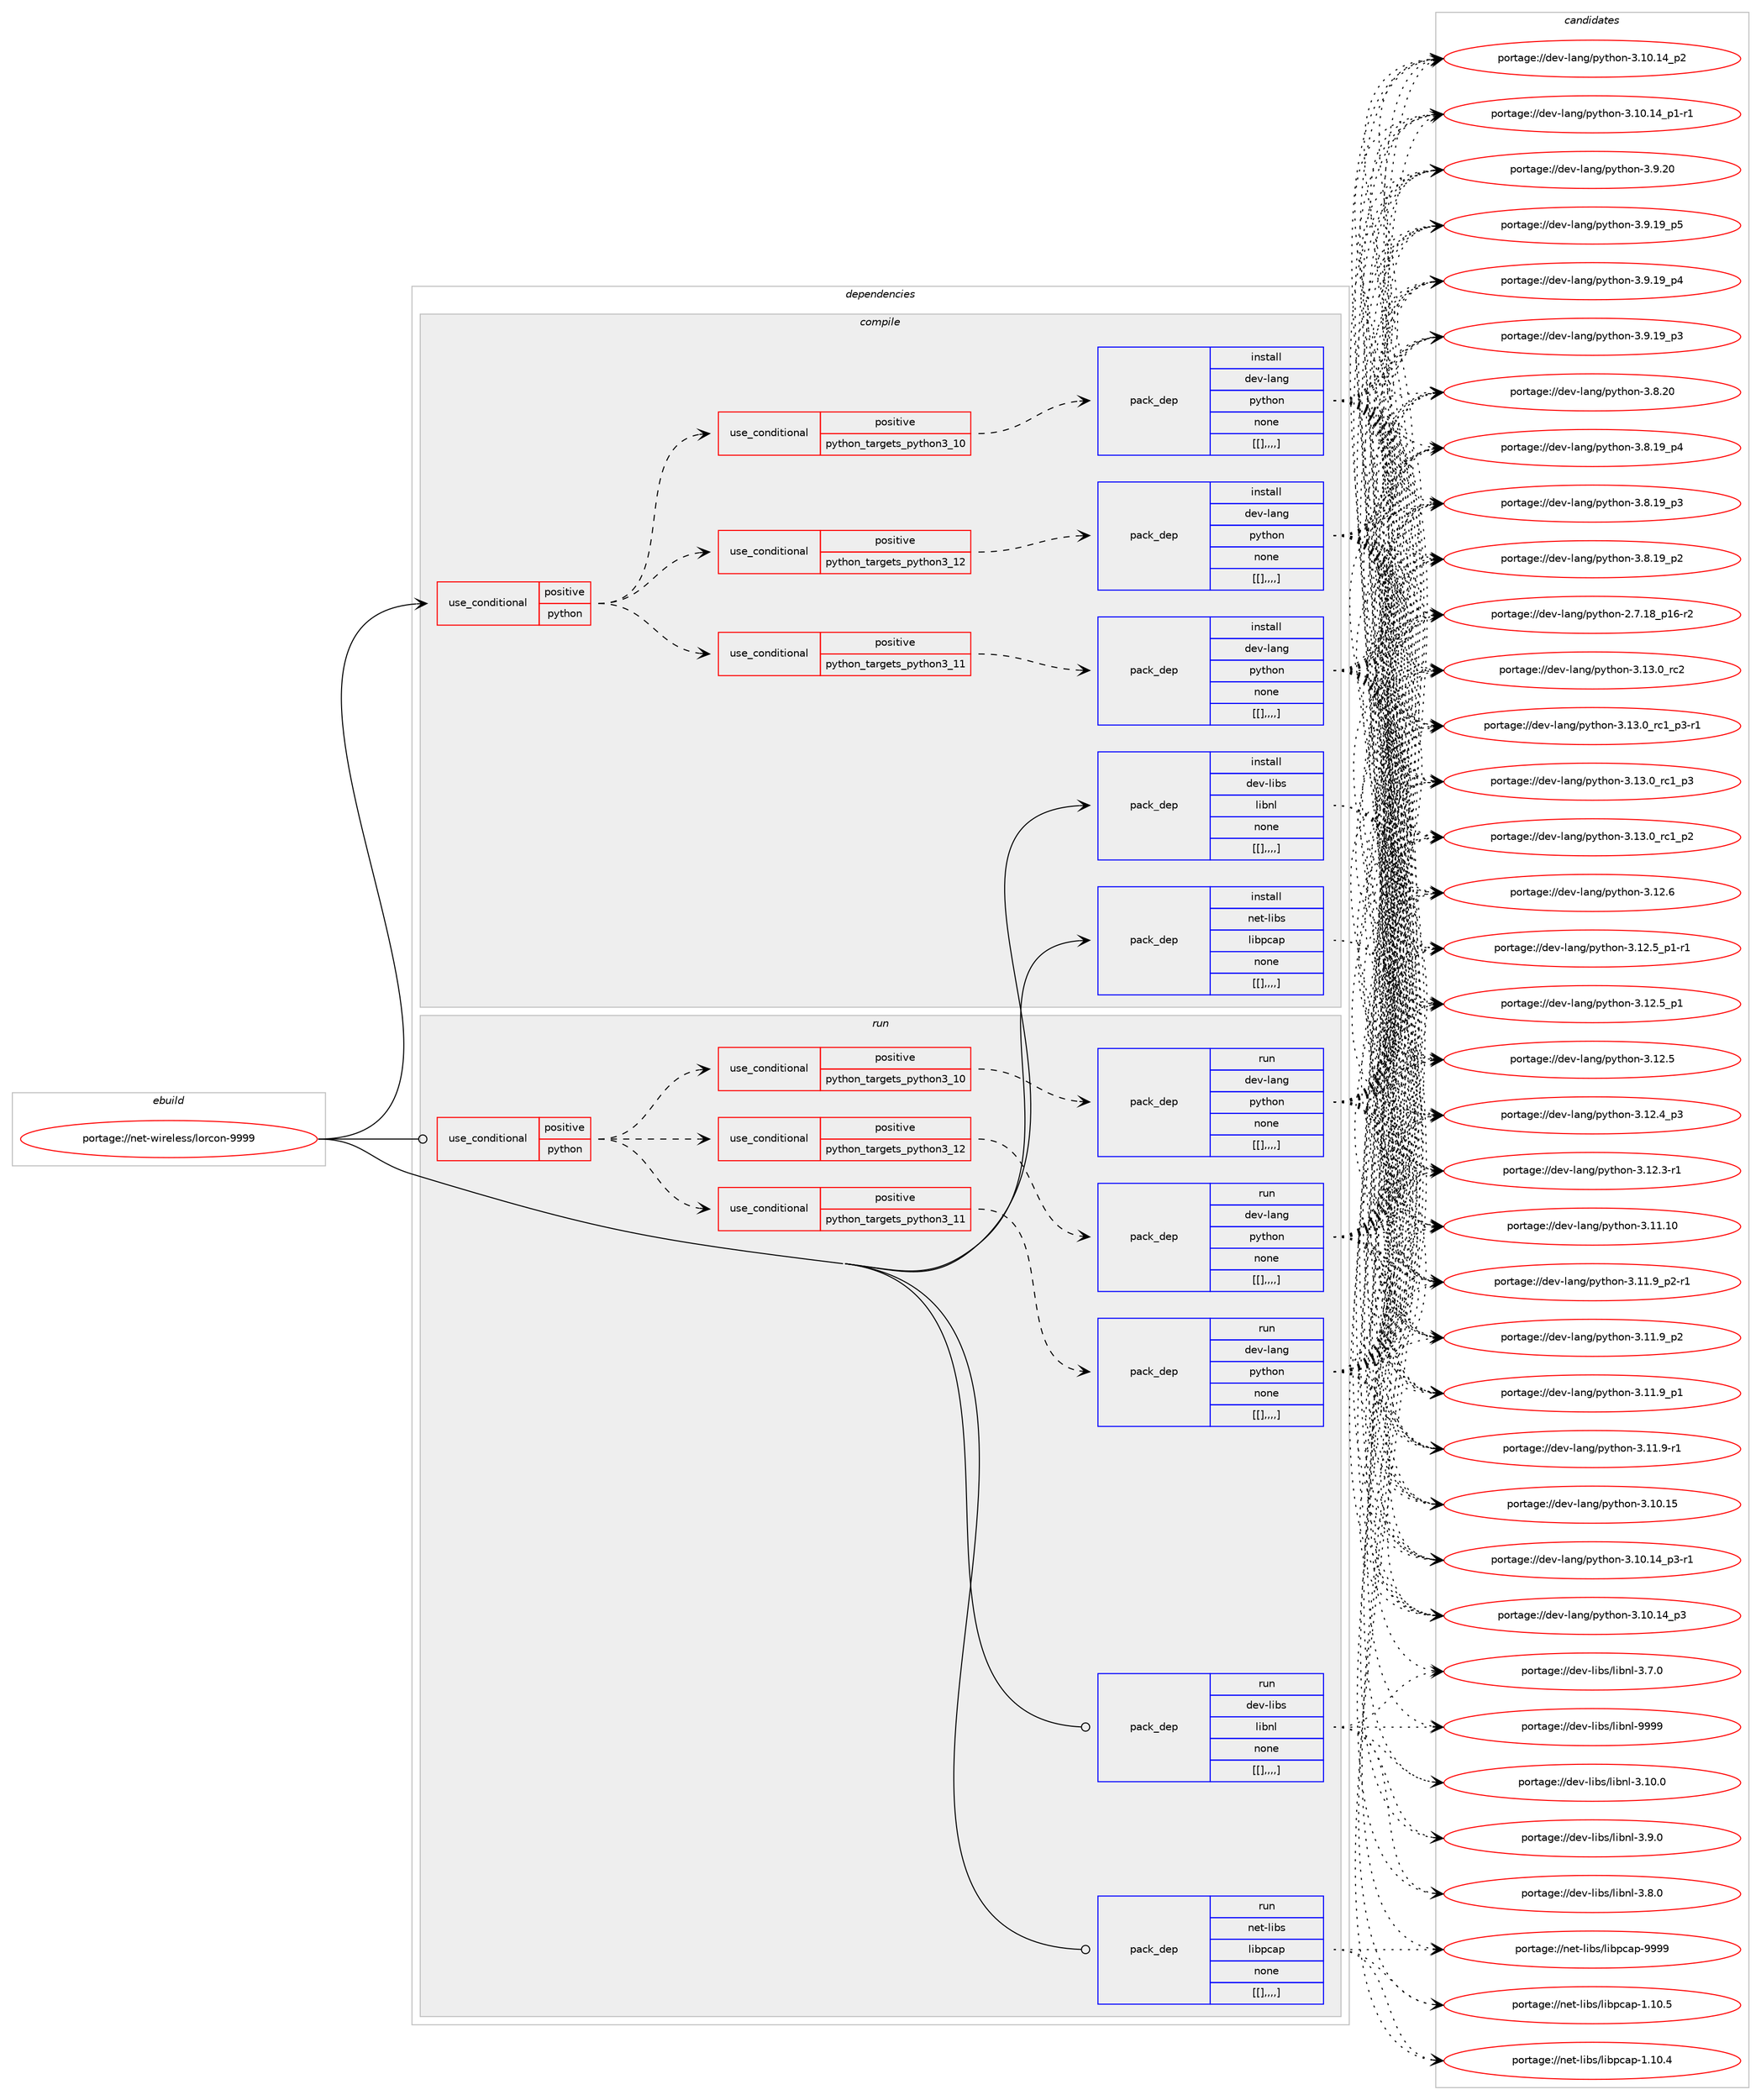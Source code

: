 digraph prolog {

# *************
# Graph options
# *************

newrank=true;
concentrate=true;
compound=true;
graph [rankdir=LR,fontname=Helvetica,fontsize=10,ranksep=1.5];#, ranksep=2.5, nodesep=0.2];
edge  [arrowhead=vee];
node  [fontname=Helvetica,fontsize=10];

# **********
# The ebuild
# **********

subgraph cluster_leftcol {
color=gray;
label=<<i>ebuild</i>>;
id [label="portage://net-wireless/lorcon-9999", color=red, width=4, href="../net-wireless/lorcon-9999.svg"];
}

# ****************
# The dependencies
# ****************

subgraph cluster_midcol {
color=gray;
label=<<i>dependencies</i>>;
subgraph cluster_compile {
fillcolor="#eeeeee";
style=filled;
label=<<i>compile</i>>;
subgraph cond107204 {
dependency406152 [label=<<TABLE BORDER="0" CELLBORDER="1" CELLSPACING="0" CELLPADDING="4"><TR><TD ROWSPAN="3" CELLPADDING="10">use_conditional</TD></TR><TR><TD>positive</TD></TR><TR><TD>python</TD></TR></TABLE>>, shape=none, color=red];
subgraph cond107205 {
dependency406153 [label=<<TABLE BORDER="0" CELLBORDER="1" CELLSPACING="0" CELLPADDING="4"><TR><TD ROWSPAN="3" CELLPADDING="10">use_conditional</TD></TR><TR><TD>positive</TD></TR><TR><TD>python_targets_python3_10</TD></TR></TABLE>>, shape=none, color=red];
subgraph pack295998 {
dependency406154 [label=<<TABLE BORDER="0" CELLBORDER="1" CELLSPACING="0" CELLPADDING="4" WIDTH="220"><TR><TD ROWSPAN="6" CELLPADDING="30">pack_dep</TD></TR><TR><TD WIDTH="110">install</TD></TR><TR><TD>dev-lang</TD></TR><TR><TD>python</TD></TR><TR><TD>none</TD></TR><TR><TD>[[],,,,]</TD></TR></TABLE>>, shape=none, color=blue];
}
dependency406153:e -> dependency406154:w [weight=20,style="dashed",arrowhead="vee"];
}
dependency406152:e -> dependency406153:w [weight=20,style="dashed",arrowhead="vee"];
subgraph cond107206 {
dependency406155 [label=<<TABLE BORDER="0" CELLBORDER="1" CELLSPACING="0" CELLPADDING="4"><TR><TD ROWSPAN="3" CELLPADDING="10">use_conditional</TD></TR><TR><TD>positive</TD></TR><TR><TD>python_targets_python3_11</TD></TR></TABLE>>, shape=none, color=red];
subgraph pack295999 {
dependency406156 [label=<<TABLE BORDER="0" CELLBORDER="1" CELLSPACING="0" CELLPADDING="4" WIDTH="220"><TR><TD ROWSPAN="6" CELLPADDING="30">pack_dep</TD></TR><TR><TD WIDTH="110">install</TD></TR><TR><TD>dev-lang</TD></TR><TR><TD>python</TD></TR><TR><TD>none</TD></TR><TR><TD>[[],,,,]</TD></TR></TABLE>>, shape=none, color=blue];
}
dependency406155:e -> dependency406156:w [weight=20,style="dashed",arrowhead="vee"];
}
dependency406152:e -> dependency406155:w [weight=20,style="dashed",arrowhead="vee"];
subgraph cond107207 {
dependency406157 [label=<<TABLE BORDER="0" CELLBORDER="1" CELLSPACING="0" CELLPADDING="4"><TR><TD ROWSPAN="3" CELLPADDING="10">use_conditional</TD></TR><TR><TD>positive</TD></TR><TR><TD>python_targets_python3_12</TD></TR></TABLE>>, shape=none, color=red];
subgraph pack296000 {
dependency406158 [label=<<TABLE BORDER="0" CELLBORDER="1" CELLSPACING="0" CELLPADDING="4" WIDTH="220"><TR><TD ROWSPAN="6" CELLPADDING="30">pack_dep</TD></TR><TR><TD WIDTH="110">install</TD></TR><TR><TD>dev-lang</TD></TR><TR><TD>python</TD></TR><TR><TD>none</TD></TR><TR><TD>[[],,,,]</TD></TR></TABLE>>, shape=none, color=blue];
}
dependency406157:e -> dependency406158:w [weight=20,style="dashed",arrowhead="vee"];
}
dependency406152:e -> dependency406157:w [weight=20,style="dashed",arrowhead="vee"];
}
id:e -> dependency406152:w [weight=20,style="solid",arrowhead="vee"];
subgraph pack296001 {
dependency406159 [label=<<TABLE BORDER="0" CELLBORDER="1" CELLSPACING="0" CELLPADDING="4" WIDTH="220"><TR><TD ROWSPAN="6" CELLPADDING="30">pack_dep</TD></TR><TR><TD WIDTH="110">install</TD></TR><TR><TD>dev-libs</TD></TR><TR><TD>libnl</TD></TR><TR><TD>none</TD></TR><TR><TD>[[],,,,]</TD></TR></TABLE>>, shape=none, color=blue];
}
id:e -> dependency406159:w [weight=20,style="solid",arrowhead="vee"];
subgraph pack296002 {
dependency406160 [label=<<TABLE BORDER="0" CELLBORDER="1" CELLSPACING="0" CELLPADDING="4" WIDTH="220"><TR><TD ROWSPAN="6" CELLPADDING="30">pack_dep</TD></TR><TR><TD WIDTH="110">install</TD></TR><TR><TD>net-libs</TD></TR><TR><TD>libpcap</TD></TR><TR><TD>none</TD></TR><TR><TD>[[],,,,]</TD></TR></TABLE>>, shape=none, color=blue];
}
id:e -> dependency406160:w [weight=20,style="solid",arrowhead="vee"];
}
subgraph cluster_compileandrun {
fillcolor="#eeeeee";
style=filled;
label=<<i>compile and run</i>>;
}
subgraph cluster_run {
fillcolor="#eeeeee";
style=filled;
label=<<i>run</i>>;
subgraph cond107208 {
dependency406161 [label=<<TABLE BORDER="0" CELLBORDER="1" CELLSPACING="0" CELLPADDING="4"><TR><TD ROWSPAN="3" CELLPADDING="10">use_conditional</TD></TR><TR><TD>positive</TD></TR><TR><TD>python</TD></TR></TABLE>>, shape=none, color=red];
subgraph cond107209 {
dependency406162 [label=<<TABLE BORDER="0" CELLBORDER="1" CELLSPACING="0" CELLPADDING="4"><TR><TD ROWSPAN="3" CELLPADDING="10">use_conditional</TD></TR><TR><TD>positive</TD></TR><TR><TD>python_targets_python3_10</TD></TR></TABLE>>, shape=none, color=red];
subgraph pack296003 {
dependency406163 [label=<<TABLE BORDER="0" CELLBORDER="1" CELLSPACING="0" CELLPADDING="4" WIDTH="220"><TR><TD ROWSPAN="6" CELLPADDING="30">pack_dep</TD></TR><TR><TD WIDTH="110">run</TD></TR><TR><TD>dev-lang</TD></TR><TR><TD>python</TD></TR><TR><TD>none</TD></TR><TR><TD>[[],,,,]</TD></TR></TABLE>>, shape=none, color=blue];
}
dependency406162:e -> dependency406163:w [weight=20,style="dashed",arrowhead="vee"];
}
dependency406161:e -> dependency406162:w [weight=20,style="dashed",arrowhead="vee"];
subgraph cond107210 {
dependency406164 [label=<<TABLE BORDER="0" CELLBORDER="1" CELLSPACING="0" CELLPADDING="4"><TR><TD ROWSPAN="3" CELLPADDING="10">use_conditional</TD></TR><TR><TD>positive</TD></TR><TR><TD>python_targets_python3_11</TD></TR></TABLE>>, shape=none, color=red];
subgraph pack296004 {
dependency406165 [label=<<TABLE BORDER="0" CELLBORDER="1" CELLSPACING="0" CELLPADDING="4" WIDTH="220"><TR><TD ROWSPAN="6" CELLPADDING="30">pack_dep</TD></TR><TR><TD WIDTH="110">run</TD></TR><TR><TD>dev-lang</TD></TR><TR><TD>python</TD></TR><TR><TD>none</TD></TR><TR><TD>[[],,,,]</TD></TR></TABLE>>, shape=none, color=blue];
}
dependency406164:e -> dependency406165:w [weight=20,style="dashed",arrowhead="vee"];
}
dependency406161:e -> dependency406164:w [weight=20,style="dashed",arrowhead="vee"];
subgraph cond107211 {
dependency406166 [label=<<TABLE BORDER="0" CELLBORDER="1" CELLSPACING="0" CELLPADDING="4"><TR><TD ROWSPAN="3" CELLPADDING="10">use_conditional</TD></TR><TR><TD>positive</TD></TR><TR><TD>python_targets_python3_12</TD></TR></TABLE>>, shape=none, color=red];
subgraph pack296005 {
dependency406167 [label=<<TABLE BORDER="0" CELLBORDER="1" CELLSPACING="0" CELLPADDING="4" WIDTH="220"><TR><TD ROWSPAN="6" CELLPADDING="30">pack_dep</TD></TR><TR><TD WIDTH="110">run</TD></TR><TR><TD>dev-lang</TD></TR><TR><TD>python</TD></TR><TR><TD>none</TD></TR><TR><TD>[[],,,,]</TD></TR></TABLE>>, shape=none, color=blue];
}
dependency406166:e -> dependency406167:w [weight=20,style="dashed",arrowhead="vee"];
}
dependency406161:e -> dependency406166:w [weight=20,style="dashed",arrowhead="vee"];
}
id:e -> dependency406161:w [weight=20,style="solid",arrowhead="odot"];
subgraph pack296006 {
dependency406168 [label=<<TABLE BORDER="0" CELLBORDER="1" CELLSPACING="0" CELLPADDING="4" WIDTH="220"><TR><TD ROWSPAN="6" CELLPADDING="30">pack_dep</TD></TR><TR><TD WIDTH="110">run</TD></TR><TR><TD>dev-libs</TD></TR><TR><TD>libnl</TD></TR><TR><TD>none</TD></TR><TR><TD>[[],,,,]</TD></TR></TABLE>>, shape=none, color=blue];
}
id:e -> dependency406168:w [weight=20,style="solid",arrowhead="odot"];
subgraph pack296007 {
dependency406169 [label=<<TABLE BORDER="0" CELLBORDER="1" CELLSPACING="0" CELLPADDING="4" WIDTH="220"><TR><TD ROWSPAN="6" CELLPADDING="30">pack_dep</TD></TR><TR><TD WIDTH="110">run</TD></TR><TR><TD>net-libs</TD></TR><TR><TD>libpcap</TD></TR><TR><TD>none</TD></TR><TR><TD>[[],,,,]</TD></TR></TABLE>>, shape=none, color=blue];
}
id:e -> dependency406169:w [weight=20,style="solid",arrowhead="odot"];
}
}

# **************
# The candidates
# **************

subgraph cluster_choices {
rank=same;
color=gray;
label=<<i>candidates</i>>;

subgraph choice295998 {
color=black;
nodesep=1;
choice10010111845108971101034711212111610411111045514649514648951149950 [label="portage://dev-lang/python-3.13.0_rc2", color=red, width=4,href="../dev-lang/python-3.13.0_rc2.svg"];
choice1001011184510897110103471121211161041111104551464951464895114994995112514511449 [label="portage://dev-lang/python-3.13.0_rc1_p3-r1", color=red, width=4,href="../dev-lang/python-3.13.0_rc1_p3-r1.svg"];
choice100101118451089711010347112121116104111110455146495146489511499499511251 [label="portage://dev-lang/python-3.13.0_rc1_p3", color=red, width=4,href="../dev-lang/python-3.13.0_rc1_p3.svg"];
choice100101118451089711010347112121116104111110455146495146489511499499511250 [label="portage://dev-lang/python-3.13.0_rc1_p2", color=red, width=4,href="../dev-lang/python-3.13.0_rc1_p2.svg"];
choice10010111845108971101034711212111610411111045514649504654 [label="portage://dev-lang/python-3.12.6", color=red, width=4,href="../dev-lang/python-3.12.6.svg"];
choice1001011184510897110103471121211161041111104551464950465395112494511449 [label="portage://dev-lang/python-3.12.5_p1-r1", color=red, width=4,href="../dev-lang/python-3.12.5_p1-r1.svg"];
choice100101118451089711010347112121116104111110455146495046539511249 [label="portage://dev-lang/python-3.12.5_p1", color=red, width=4,href="../dev-lang/python-3.12.5_p1.svg"];
choice10010111845108971101034711212111610411111045514649504653 [label="portage://dev-lang/python-3.12.5", color=red, width=4,href="../dev-lang/python-3.12.5.svg"];
choice100101118451089711010347112121116104111110455146495046529511251 [label="portage://dev-lang/python-3.12.4_p3", color=red, width=4,href="../dev-lang/python-3.12.4_p3.svg"];
choice100101118451089711010347112121116104111110455146495046514511449 [label="portage://dev-lang/python-3.12.3-r1", color=red, width=4,href="../dev-lang/python-3.12.3-r1.svg"];
choice1001011184510897110103471121211161041111104551464949464948 [label="portage://dev-lang/python-3.11.10", color=red, width=4,href="../dev-lang/python-3.11.10.svg"];
choice1001011184510897110103471121211161041111104551464949465795112504511449 [label="portage://dev-lang/python-3.11.9_p2-r1", color=red, width=4,href="../dev-lang/python-3.11.9_p2-r1.svg"];
choice100101118451089711010347112121116104111110455146494946579511250 [label="portage://dev-lang/python-3.11.9_p2", color=red, width=4,href="../dev-lang/python-3.11.9_p2.svg"];
choice100101118451089711010347112121116104111110455146494946579511249 [label="portage://dev-lang/python-3.11.9_p1", color=red, width=4,href="../dev-lang/python-3.11.9_p1.svg"];
choice100101118451089711010347112121116104111110455146494946574511449 [label="portage://dev-lang/python-3.11.9-r1", color=red, width=4,href="../dev-lang/python-3.11.9-r1.svg"];
choice1001011184510897110103471121211161041111104551464948464953 [label="portage://dev-lang/python-3.10.15", color=red, width=4,href="../dev-lang/python-3.10.15.svg"];
choice100101118451089711010347112121116104111110455146494846495295112514511449 [label="portage://dev-lang/python-3.10.14_p3-r1", color=red, width=4,href="../dev-lang/python-3.10.14_p3-r1.svg"];
choice10010111845108971101034711212111610411111045514649484649529511251 [label="portage://dev-lang/python-3.10.14_p3", color=red, width=4,href="../dev-lang/python-3.10.14_p3.svg"];
choice10010111845108971101034711212111610411111045514649484649529511250 [label="portage://dev-lang/python-3.10.14_p2", color=red, width=4,href="../dev-lang/python-3.10.14_p2.svg"];
choice100101118451089711010347112121116104111110455146494846495295112494511449 [label="portage://dev-lang/python-3.10.14_p1-r1", color=red, width=4,href="../dev-lang/python-3.10.14_p1-r1.svg"];
choice10010111845108971101034711212111610411111045514657465048 [label="portage://dev-lang/python-3.9.20", color=red, width=4,href="../dev-lang/python-3.9.20.svg"];
choice100101118451089711010347112121116104111110455146574649579511253 [label="portage://dev-lang/python-3.9.19_p5", color=red, width=4,href="../dev-lang/python-3.9.19_p5.svg"];
choice100101118451089711010347112121116104111110455146574649579511252 [label="portage://dev-lang/python-3.9.19_p4", color=red, width=4,href="../dev-lang/python-3.9.19_p4.svg"];
choice100101118451089711010347112121116104111110455146574649579511251 [label="portage://dev-lang/python-3.9.19_p3", color=red, width=4,href="../dev-lang/python-3.9.19_p3.svg"];
choice10010111845108971101034711212111610411111045514656465048 [label="portage://dev-lang/python-3.8.20", color=red, width=4,href="../dev-lang/python-3.8.20.svg"];
choice100101118451089711010347112121116104111110455146564649579511252 [label="portage://dev-lang/python-3.8.19_p4", color=red, width=4,href="../dev-lang/python-3.8.19_p4.svg"];
choice100101118451089711010347112121116104111110455146564649579511251 [label="portage://dev-lang/python-3.8.19_p3", color=red, width=4,href="../dev-lang/python-3.8.19_p3.svg"];
choice100101118451089711010347112121116104111110455146564649579511250 [label="portage://dev-lang/python-3.8.19_p2", color=red, width=4,href="../dev-lang/python-3.8.19_p2.svg"];
choice100101118451089711010347112121116104111110455046554649569511249544511450 [label="portage://dev-lang/python-2.7.18_p16-r2", color=red, width=4,href="../dev-lang/python-2.7.18_p16-r2.svg"];
dependency406154:e -> choice10010111845108971101034711212111610411111045514649514648951149950:w [style=dotted,weight="100"];
dependency406154:e -> choice1001011184510897110103471121211161041111104551464951464895114994995112514511449:w [style=dotted,weight="100"];
dependency406154:e -> choice100101118451089711010347112121116104111110455146495146489511499499511251:w [style=dotted,weight="100"];
dependency406154:e -> choice100101118451089711010347112121116104111110455146495146489511499499511250:w [style=dotted,weight="100"];
dependency406154:e -> choice10010111845108971101034711212111610411111045514649504654:w [style=dotted,weight="100"];
dependency406154:e -> choice1001011184510897110103471121211161041111104551464950465395112494511449:w [style=dotted,weight="100"];
dependency406154:e -> choice100101118451089711010347112121116104111110455146495046539511249:w [style=dotted,weight="100"];
dependency406154:e -> choice10010111845108971101034711212111610411111045514649504653:w [style=dotted,weight="100"];
dependency406154:e -> choice100101118451089711010347112121116104111110455146495046529511251:w [style=dotted,weight="100"];
dependency406154:e -> choice100101118451089711010347112121116104111110455146495046514511449:w [style=dotted,weight="100"];
dependency406154:e -> choice1001011184510897110103471121211161041111104551464949464948:w [style=dotted,weight="100"];
dependency406154:e -> choice1001011184510897110103471121211161041111104551464949465795112504511449:w [style=dotted,weight="100"];
dependency406154:e -> choice100101118451089711010347112121116104111110455146494946579511250:w [style=dotted,weight="100"];
dependency406154:e -> choice100101118451089711010347112121116104111110455146494946579511249:w [style=dotted,weight="100"];
dependency406154:e -> choice100101118451089711010347112121116104111110455146494946574511449:w [style=dotted,weight="100"];
dependency406154:e -> choice1001011184510897110103471121211161041111104551464948464953:w [style=dotted,weight="100"];
dependency406154:e -> choice100101118451089711010347112121116104111110455146494846495295112514511449:w [style=dotted,weight="100"];
dependency406154:e -> choice10010111845108971101034711212111610411111045514649484649529511251:w [style=dotted,weight="100"];
dependency406154:e -> choice10010111845108971101034711212111610411111045514649484649529511250:w [style=dotted,weight="100"];
dependency406154:e -> choice100101118451089711010347112121116104111110455146494846495295112494511449:w [style=dotted,weight="100"];
dependency406154:e -> choice10010111845108971101034711212111610411111045514657465048:w [style=dotted,weight="100"];
dependency406154:e -> choice100101118451089711010347112121116104111110455146574649579511253:w [style=dotted,weight="100"];
dependency406154:e -> choice100101118451089711010347112121116104111110455146574649579511252:w [style=dotted,weight="100"];
dependency406154:e -> choice100101118451089711010347112121116104111110455146574649579511251:w [style=dotted,weight="100"];
dependency406154:e -> choice10010111845108971101034711212111610411111045514656465048:w [style=dotted,weight="100"];
dependency406154:e -> choice100101118451089711010347112121116104111110455146564649579511252:w [style=dotted,weight="100"];
dependency406154:e -> choice100101118451089711010347112121116104111110455146564649579511251:w [style=dotted,weight="100"];
dependency406154:e -> choice100101118451089711010347112121116104111110455146564649579511250:w [style=dotted,weight="100"];
dependency406154:e -> choice100101118451089711010347112121116104111110455046554649569511249544511450:w [style=dotted,weight="100"];
}
subgraph choice295999 {
color=black;
nodesep=1;
choice10010111845108971101034711212111610411111045514649514648951149950 [label="portage://dev-lang/python-3.13.0_rc2", color=red, width=4,href="../dev-lang/python-3.13.0_rc2.svg"];
choice1001011184510897110103471121211161041111104551464951464895114994995112514511449 [label="portage://dev-lang/python-3.13.0_rc1_p3-r1", color=red, width=4,href="../dev-lang/python-3.13.0_rc1_p3-r1.svg"];
choice100101118451089711010347112121116104111110455146495146489511499499511251 [label="portage://dev-lang/python-3.13.0_rc1_p3", color=red, width=4,href="../dev-lang/python-3.13.0_rc1_p3.svg"];
choice100101118451089711010347112121116104111110455146495146489511499499511250 [label="portage://dev-lang/python-3.13.0_rc1_p2", color=red, width=4,href="../dev-lang/python-3.13.0_rc1_p2.svg"];
choice10010111845108971101034711212111610411111045514649504654 [label="portage://dev-lang/python-3.12.6", color=red, width=4,href="../dev-lang/python-3.12.6.svg"];
choice1001011184510897110103471121211161041111104551464950465395112494511449 [label="portage://dev-lang/python-3.12.5_p1-r1", color=red, width=4,href="../dev-lang/python-3.12.5_p1-r1.svg"];
choice100101118451089711010347112121116104111110455146495046539511249 [label="portage://dev-lang/python-3.12.5_p1", color=red, width=4,href="../dev-lang/python-3.12.5_p1.svg"];
choice10010111845108971101034711212111610411111045514649504653 [label="portage://dev-lang/python-3.12.5", color=red, width=4,href="../dev-lang/python-3.12.5.svg"];
choice100101118451089711010347112121116104111110455146495046529511251 [label="portage://dev-lang/python-3.12.4_p3", color=red, width=4,href="../dev-lang/python-3.12.4_p3.svg"];
choice100101118451089711010347112121116104111110455146495046514511449 [label="portage://dev-lang/python-3.12.3-r1", color=red, width=4,href="../dev-lang/python-3.12.3-r1.svg"];
choice1001011184510897110103471121211161041111104551464949464948 [label="portage://dev-lang/python-3.11.10", color=red, width=4,href="../dev-lang/python-3.11.10.svg"];
choice1001011184510897110103471121211161041111104551464949465795112504511449 [label="portage://dev-lang/python-3.11.9_p2-r1", color=red, width=4,href="../dev-lang/python-3.11.9_p2-r1.svg"];
choice100101118451089711010347112121116104111110455146494946579511250 [label="portage://dev-lang/python-3.11.9_p2", color=red, width=4,href="../dev-lang/python-3.11.9_p2.svg"];
choice100101118451089711010347112121116104111110455146494946579511249 [label="portage://dev-lang/python-3.11.9_p1", color=red, width=4,href="../dev-lang/python-3.11.9_p1.svg"];
choice100101118451089711010347112121116104111110455146494946574511449 [label="portage://dev-lang/python-3.11.9-r1", color=red, width=4,href="../dev-lang/python-3.11.9-r1.svg"];
choice1001011184510897110103471121211161041111104551464948464953 [label="portage://dev-lang/python-3.10.15", color=red, width=4,href="../dev-lang/python-3.10.15.svg"];
choice100101118451089711010347112121116104111110455146494846495295112514511449 [label="portage://dev-lang/python-3.10.14_p3-r1", color=red, width=4,href="../dev-lang/python-3.10.14_p3-r1.svg"];
choice10010111845108971101034711212111610411111045514649484649529511251 [label="portage://dev-lang/python-3.10.14_p3", color=red, width=4,href="../dev-lang/python-3.10.14_p3.svg"];
choice10010111845108971101034711212111610411111045514649484649529511250 [label="portage://dev-lang/python-3.10.14_p2", color=red, width=4,href="../dev-lang/python-3.10.14_p2.svg"];
choice100101118451089711010347112121116104111110455146494846495295112494511449 [label="portage://dev-lang/python-3.10.14_p1-r1", color=red, width=4,href="../dev-lang/python-3.10.14_p1-r1.svg"];
choice10010111845108971101034711212111610411111045514657465048 [label="portage://dev-lang/python-3.9.20", color=red, width=4,href="../dev-lang/python-3.9.20.svg"];
choice100101118451089711010347112121116104111110455146574649579511253 [label="portage://dev-lang/python-3.9.19_p5", color=red, width=4,href="../dev-lang/python-3.9.19_p5.svg"];
choice100101118451089711010347112121116104111110455146574649579511252 [label="portage://dev-lang/python-3.9.19_p4", color=red, width=4,href="../dev-lang/python-3.9.19_p4.svg"];
choice100101118451089711010347112121116104111110455146574649579511251 [label="portage://dev-lang/python-3.9.19_p3", color=red, width=4,href="../dev-lang/python-3.9.19_p3.svg"];
choice10010111845108971101034711212111610411111045514656465048 [label="portage://dev-lang/python-3.8.20", color=red, width=4,href="../dev-lang/python-3.8.20.svg"];
choice100101118451089711010347112121116104111110455146564649579511252 [label="portage://dev-lang/python-3.8.19_p4", color=red, width=4,href="../dev-lang/python-3.8.19_p4.svg"];
choice100101118451089711010347112121116104111110455146564649579511251 [label="portage://dev-lang/python-3.8.19_p3", color=red, width=4,href="../dev-lang/python-3.8.19_p3.svg"];
choice100101118451089711010347112121116104111110455146564649579511250 [label="portage://dev-lang/python-3.8.19_p2", color=red, width=4,href="../dev-lang/python-3.8.19_p2.svg"];
choice100101118451089711010347112121116104111110455046554649569511249544511450 [label="portage://dev-lang/python-2.7.18_p16-r2", color=red, width=4,href="../dev-lang/python-2.7.18_p16-r2.svg"];
dependency406156:e -> choice10010111845108971101034711212111610411111045514649514648951149950:w [style=dotted,weight="100"];
dependency406156:e -> choice1001011184510897110103471121211161041111104551464951464895114994995112514511449:w [style=dotted,weight="100"];
dependency406156:e -> choice100101118451089711010347112121116104111110455146495146489511499499511251:w [style=dotted,weight="100"];
dependency406156:e -> choice100101118451089711010347112121116104111110455146495146489511499499511250:w [style=dotted,weight="100"];
dependency406156:e -> choice10010111845108971101034711212111610411111045514649504654:w [style=dotted,weight="100"];
dependency406156:e -> choice1001011184510897110103471121211161041111104551464950465395112494511449:w [style=dotted,weight="100"];
dependency406156:e -> choice100101118451089711010347112121116104111110455146495046539511249:w [style=dotted,weight="100"];
dependency406156:e -> choice10010111845108971101034711212111610411111045514649504653:w [style=dotted,weight="100"];
dependency406156:e -> choice100101118451089711010347112121116104111110455146495046529511251:w [style=dotted,weight="100"];
dependency406156:e -> choice100101118451089711010347112121116104111110455146495046514511449:w [style=dotted,weight="100"];
dependency406156:e -> choice1001011184510897110103471121211161041111104551464949464948:w [style=dotted,weight="100"];
dependency406156:e -> choice1001011184510897110103471121211161041111104551464949465795112504511449:w [style=dotted,weight="100"];
dependency406156:e -> choice100101118451089711010347112121116104111110455146494946579511250:w [style=dotted,weight="100"];
dependency406156:e -> choice100101118451089711010347112121116104111110455146494946579511249:w [style=dotted,weight="100"];
dependency406156:e -> choice100101118451089711010347112121116104111110455146494946574511449:w [style=dotted,weight="100"];
dependency406156:e -> choice1001011184510897110103471121211161041111104551464948464953:w [style=dotted,weight="100"];
dependency406156:e -> choice100101118451089711010347112121116104111110455146494846495295112514511449:w [style=dotted,weight="100"];
dependency406156:e -> choice10010111845108971101034711212111610411111045514649484649529511251:w [style=dotted,weight="100"];
dependency406156:e -> choice10010111845108971101034711212111610411111045514649484649529511250:w [style=dotted,weight="100"];
dependency406156:e -> choice100101118451089711010347112121116104111110455146494846495295112494511449:w [style=dotted,weight="100"];
dependency406156:e -> choice10010111845108971101034711212111610411111045514657465048:w [style=dotted,weight="100"];
dependency406156:e -> choice100101118451089711010347112121116104111110455146574649579511253:w [style=dotted,weight="100"];
dependency406156:e -> choice100101118451089711010347112121116104111110455146574649579511252:w [style=dotted,weight="100"];
dependency406156:e -> choice100101118451089711010347112121116104111110455146574649579511251:w [style=dotted,weight="100"];
dependency406156:e -> choice10010111845108971101034711212111610411111045514656465048:w [style=dotted,weight="100"];
dependency406156:e -> choice100101118451089711010347112121116104111110455146564649579511252:w [style=dotted,weight="100"];
dependency406156:e -> choice100101118451089711010347112121116104111110455146564649579511251:w [style=dotted,weight="100"];
dependency406156:e -> choice100101118451089711010347112121116104111110455146564649579511250:w [style=dotted,weight="100"];
dependency406156:e -> choice100101118451089711010347112121116104111110455046554649569511249544511450:w [style=dotted,weight="100"];
}
subgraph choice296000 {
color=black;
nodesep=1;
choice10010111845108971101034711212111610411111045514649514648951149950 [label="portage://dev-lang/python-3.13.0_rc2", color=red, width=4,href="../dev-lang/python-3.13.0_rc2.svg"];
choice1001011184510897110103471121211161041111104551464951464895114994995112514511449 [label="portage://dev-lang/python-3.13.0_rc1_p3-r1", color=red, width=4,href="../dev-lang/python-3.13.0_rc1_p3-r1.svg"];
choice100101118451089711010347112121116104111110455146495146489511499499511251 [label="portage://dev-lang/python-3.13.0_rc1_p3", color=red, width=4,href="../dev-lang/python-3.13.0_rc1_p3.svg"];
choice100101118451089711010347112121116104111110455146495146489511499499511250 [label="portage://dev-lang/python-3.13.0_rc1_p2", color=red, width=4,href="../dev-lang/python-3.13.0_rc1_p2.svg"];
choice10010111845108971101034711212111610411111045514649504654 [label="portage://dev-lang/python-3.12.6", color=red, width=4,href="../dev-lang/python-3.12.6.svg"];
choice1001011184510897110103471121211161041111104551464950465395112494511449 [label="portage://dev-lang/python-3.12.5_p1-r1", color=red, width=4,href="../dev-lang/python-3.12.5_p1-r1.svg"];
choice100101118451089711010347112121116104111110455146495046539511249 [label="portage://dev-lang/python-3.12.5_p1", color=red, width=4,href="../dev-lang/python-3.12.5_p1.svg"];
choice10010111845108971101034711212111610411111045514649504653 [label="portage://dev-lang/python-3.12.5", color=red, width=4,href="../dev-lang/python-3.12.5.svg"];
choice100101118451089711010347112121116104111110455146495046529511251 [label="portage://dev-lang/python-3.12.4_p3", color=red, width=4,href="../dev-lang/python-3.12.4_p3.svg"];
choice100101118451089711010347112121116104111110455146495046514511449 [label="portage://dev-lang/python-3.12.3-r1", color=red, width=4,href="../dev-lang/python-3.12.3-r1.svg"];
choice1001011184510897110103471121211161041111104551464949464948 [label="portage://dev-lang/python-3.11.10", color=red, width=4,href="../dev-lang/python-3.11.10.svg"];
choice1001011184510897110103471121211161041111104551464949465795112504511449 [label="portage://dev-lang/python-3.11.9_p2-r1", color=red, width=4,href="../dev-lang/python-3.11.9_p2-r1.svg"];
choice100101118451089711010347112121116104111110455146494946579511250 [label="portage://dev-lang/python-3.11.9_p2", color=red, width=4,href="../dev-lang/python-3.11.9_p2.svg"];
choice100101118451089711010347112121116104111110455146494946579511249 [label="portage://dev-lang/python-3.11.9_p1", color=red, width=4,href="../dev-lang/python-3.11.9_p1.svg"];
choice100101118451089711010347112121116104111110455146494946574511449 [label="portage://dev-lang/python-3.11.9-r1", color=red, width=4,href="../dev-lang/python-3.11.9-r1.svg"];
choice1001011184510897110103471121211161041111104551464948464953 [label="portage://dev-lang/python-3.10.15", color=red, width=4,href="../dev-lang/python-3.10.15.svg"];
choice100101118451089711010347112121116104111110455146494846495295112514511449 [label="portage://dev-lang/python-3.10.14_p3-r1", color=red, width=4,href="../dev-lang/python-3.10.14_p3-r1.svg"];
choice10010111845108971101034711212111610411111045514649484649529511251 [label="portage://dev-lang/python-3.10.14_p3", color=red, width=4,href="../dev-lang/python-3.10.14_p3.svg"];
choice10010111845108971101034711212111610411111045514649484649529511250 [label="portage://dev-lang/python-3.10.14_p2", color=red, width=4,href="../dev-lang/python-3.10.14_p2.svg"];
choice100101118451089711010347112121116104111110455146494846495295112494511449 [label="portage://dev-lang/python-3.10.14_p1-r1", color=red, width=4,href="../dev-lang/python-3.10.14_p1-r1.svg"];
choice10010111845108971101034711212111610411111045514657465048 [label="portage://dev-lang/python-3.9.20", color=red, width=4,href="../dev-lang/python-3.9.20.svg"];
choice100101118451089711010347112121116104111110455146574649579511253 [label="portage://dev-lang/python-3.9.19_p5", color=red, width=4,href="../dev-lang/python-3.9.19_p5.svg"];
choice100101118451089711010347112121116104111110455146574649579511252 [label="portage://dev-lang/python-3.9.19_p4", color=red, width=4,href="../dev-lang/python-3.9.19_p4.svg"];
choice100101118451089711010347112121116104111110455146574649579511251 [label="portage://dev-lang/python-3.9.19_p3", color=red, width=4,href="../dev-lang/python-3.9.19_p3.svg"];
choice10010111845108971101034711212111610411111045514656465048 [label="portage://dev-lang/python-3.8.20", color=red, width=4,href="../dev-lang/python-3.8.20.svg"];
choice100101118451089711010347112121116104111110455146564649579511252 [label="portage://dev-lang/python-3.8.19_p4", color=red, width=4,href="../dev-lang/python-3.8.19_p4.svg"];
choice100101118451089711010347112121116104111110455146564649579511251 [label="portage://dev-lang/python-3.8.19_p3", color=red, width=4,href="../dev-lang/python-3.8.19_p3.svg"];
choice100101118451089711010347112121116104111110455146564649579511250 [label="portage://dev-lang/python-3.8.19_p2", color=red, width=4,href="../dev-lang/python-3.8.19_p2.svg"];
choice100101118451089711010347112121116104111110455046554649569511249544511450 [label="portage://dev-lang/python-2.7.18_p16-r2", color=red, width=4,href="../dev-lang/python-2.7.18_p16-r2.svg"];
dependency406158:e -> choice10010111845108971101034711212111610411111045514649514648951149950:w [style=dotted,weight="100"];
dependency406158:e -> choice1001011184510897110103471121211161041111104551464951464895114994995112514511449:w [style=dotted,weight="100"];
dependency406158:e -> choice100101118451089711010347112121116104111110455146495146489511499499511251:w [style=dotted,weight="100"];
dependency406158:e -> choice100101118451089711010347112121116104111110455146495146489511499499511250:w [style=dotted,weight="100"];
dependency406158:e -> choice10010111845108971101034711212111610411111045514649504654:w [style=dotted,weight="100"];
dependency406158:e -> choice1001011184510897110103471121211161041111104551464950465395112494511449:w [style=dotted,weight="100"];
dependency406158:e -> choice100101118451089711010347112121116104111110455146495046539511249:w [style=dotted,weight="100"];
dependency406158:e -> choice10010111845108971101034711212111610411111045514649504653:w [style=dotted,weight="100"];
dependency406158:e -> choice100101118451089711010347112121116104111110455146495046529511251:w [style=dotted,weight="100"];
dependency406158:e -> choice100101118451089711010347112121116104111110455146495046514511449:w [style=dotted,weight="100"];
dependency406158:e -> choice1001011184510897110103471121211161041111104551464949464948:w [style=dotted,weight="100"];
dependency406158:e -> choice1001011184510897110103471121211161041111104551464949465795112504511449:w [style=dotted,weight="100"];
dependency406158:e -> choice100101118451089711010347112121116104111110455146494946579511250:w [style=dotted,weight="100"];
dependency406158:e -> choice100101118451089711010347112121116104111110455146494946579511249:w [style=dotted,weight="100"];
dependency406158:e -> choice100101118451089711010347112121116104111110455146494946574511449:w [style=dotted,weight="100"];
dependency406158:e -> choice1001011184510897110103471121211161041111104551464948464953:w [style=dotted,weight="100"];
dependency406158:e -> choice100101118451089711010347112121116104111110455146494846495295112514511449:w [style=dotted,weight="100"];
dependency406158:e -> choice10010111845108971101034711212111610411111045514649484649529511251:w [style=dotted,weight="100"];
dependency406158:e -> choice10010111845108971101034711212111610411111045514649484649529511250:w [style=dotted,weight="100"];
dependency406158:e -> choice100101118451089711010347112121116104111110455146494846495295112494511449:w [style=dotted,weight="100"];
dependency406158:e -> choice10010111845108971101034711212111610411111045514657465048:w [style=dotted,weight="100"];
dependency406158:e -> choice100101118451089711010347112121116104111110455146574649579511253:w [style=dotted,weight="100"];
dependency406158:e -> choice100101118451089711010347112121116104111110455146574649579511252:w [style=dotted,weight="100"];
dependency406158:e -> choice100101118451089711010347112121116104111110455146574649579511251:w [style=dotted,weight="100"];
dependency406158:e -> choice10010111845108971101034711212111610411111045514656465048:w [style=dotted,weight="100"];
dependency406158:e -> choice100101118451089711010347112121116104111110455146564649579511252:w [style=dotted,weight="100"];
dependency406158:e -> choice100101118451089711010347112121116104111110455146564649579511251:w [style=dotted,weight="100"];
dependency406158:e -> choice100101118451089711010347112121116104111110455146564649579511250:w [style=dotted,weight="100"];
dependency406158:e -> choice100101118451089711010347112121116104111110455046554649569511249544511450:w [style=dotted,weight="100"];
}
subgraph choice296001 {
color=black;
nodesep=1;
choice100101118451081059811547108105981101084557575757 [label="portage://dev-libs/libnl-9999", color=red, width=4,href="../dev-libs/libnl-9999.svg"];
choice1001011184510810598115471081059811010845514649484648 [label="portage://dev-libs/libnl-3.10.0", color=red, width=4,href="../dev-libs/libnl-3.10.0.svg"];
choice10010111845108105981154710810598110108455146574648 [label="portage://dev-libs/libnl-3.9.0", color=red, width=4,href="../dev-libs/libnl-3.9.0.svg"];
choice10010111845108105981154710810598110108455146564648 [label="portage://dev-libs/libnl-3.8.0", color=red, width=4,href="../dev-libs/libnl-3.8.0.svg"];
choice10010111845108105981154710810598110108455146554648 [label="portage://dev-libs/libnl-3.7.0", color=red, width=4,href="../dev-libs/libnl-3.7.0.svg"];
dependency406159:e -> choice100101118451081059811547108105981101084557575757:w [style=dotted,weight="100"];
dependency406159:e -> choice1001011184510810598115471081059811010845514649484648:w [style=dotted,weight="100"];
dependency406159:e -> choice10010111845108105981154710810598110108455146574648:w [style=dotted,weight="100"];
dependency406159:e -> choice10010111845108105981154710810598110108455146564648:w [style=dotted,weight="100"];
dependency406159:e -> choice10010111845108105981154710810598110108455146554648:w [style=dotted,weight="100"];
}
subgraph choice296002 {
color=black;
nodesep=1;
choice1101011164510810598115471081059811299971124557575757 [label="portage://net-libs/libpcap-9999", color=red, width=4,href="../net-libs/libpcap-9999.svg"];
choice11010111645108105981154710810598112999711245494649484653 [label="portage://net-libs/libpcap-1.10.5", color=red, width=4,href="../net-libs/libpcap-1.10.5.svg"];
choice11010111645108105981154710810598112999711245494649484652 [label="portage://net-libs/libpcap-1.10.4", color=red, width=4,href="../net-libs/libpcap-1.10.4.svg"];
dependency406160:e -> choice1101011164510810598115471081059811299971124557575757:w [style=dotted,weight="100"];
dependency406160:e -> choice11010111645108105981154710810598112999711245494649484653:w [style=dotted,weight="100"];
dependency406160:e -> choice11010111645108105981154710810598112999711245494649484652:w [style=dotted,weight="100"];
}
subgraph choice296003 {
color=black;
nodesep=1;
choice10010111845108971101034711212111610411111045514649514648951149950 [label="portage://dev-lang/python-3.13.0_rc2", color=red, width=4,href="../dev-lang/python-3.13.0_rc2.svg"];
choice1001011184510897110103471121211161041111104551464951464895114994995112514511449 [label="portage://dev-lang/python-3.13.0_rc1_p3-r1", color=red, width=4,href="../dev-lang/python-3.13.0_rc1_p3-r1.svg"];
choice100101118451089711010347112121116104111110455146495146489511499499511251 [label="portage://dev-lang/python-3.13.0_rc1_p3", color=red, width=4,href="../dev-lang/python-3.13.0_rc1_p3.svg"];
choice100101118451089711010347112121116104111110455146495146489511499499511250 [label="portage://dev-lang/python-3.13.0_rc1_p2", color=red, width=4,href="../dev-lang/python-3.13.0_rc1_p2.svg"];
choice10010111845108971101034711212111610411111045514649504654 [label="portage://dev-lang/python-3.12.6", color=red, width=4,href="../dev-lang/python-3.12.6.svg"];
choice1001011184510897110103471121211161041111104551464950465395112494511449 [label="portage://dev-lang/python-3.12.5_p1-r1", color=red, width=4,href="../dev-lang/python-3.12.5_p1-r1.svg"];
choice100101118451089711010347112121116104111110455146495046539511249 [label="portage://dev-lang/python-3.12.5_p1", color=red, width=4,href="../dev-lang/python-3.12.5_p1.svg"];
choice10010111845108971101034711212111610411111045514649504653 [label="portage://dev-lang/python-3.12.5", color=red, width=4,href="../dev-lang/python-3.12.5.svg"];
choice100101118451089711010347112121116104111110455146495046529511251 [label="portage://dev-lang/python-3.12.4_p3", color=red, width=4,href="../dev-lang/python-3.12.4_p3.svg"];
choice100101118451089711010347112121116104111110455146495046514511449 [label="portage://dev-lang/python-3.12.3-r1", color=red, width=4,href="../dev-lang/python-3.12.3-r1.svg"];
choice1001011184510897110103471121211161041111104551464949464948 [label="portage://dev-lang/python-3.11.10", color=red, width=4,href="../dev-lang/python-3.11.10.svg"];
choice1001011184510897110103471121211161041111104551464949465795112504511449 [label="portage://dev-lang/python-3.11.9_p2-r1", color=red, width=4,href="../dev-lang/python-3.11.9_p2-r1.svg"];
choice100101118451089711010347112121116104111110455146494946579511250 [label="portage://dev-lang/python-3.11.9_p2", color=red, width=4,href="../dev-lang/python-3.11.9_p2.svg"];
choice100101118451089711010347112121116104111110455146494946579511249 [label="portage://dev-lang/python-3.11.9_p1", color=red, width=4,href="../dev-lang/python-3.11.9_p1.svg"];
choice100101118451089711010347112121116104111110455146494946574511449 [label="portage://dev-lang/python-3.11.9-r1", color=red, width=4,href="../dev-lang/python-3.11.9-r1.svg"];
choice1001011184510897110103471121211161041111104551464948464953 [label="portage://dev-lang/python-3.10.15", color=red, width=4,href="../dev-lang/python-3.10.15.svg"];
choice100101118451089711010347112121116104111110455146494846495295112514511449 [label="portage://dev-lang/python-3.10.14_p3-r1", color=red, width=4,href="../dev-lang/python-3.10.14_p3-r1.svg"];
choice10010111845108971101034711212111610411111045514649484649529511251 [label="portage://dev-lang/python-3.10.14_p3", color=red, width=4,href="../dev-lang/python-3.10.14_p3.svg"];
choice10010111845108971101034711212111610411111045514649484649529511250 [label="portage://dev-lang/python-3.10.14_p2", color=red, width=4,href="../dev-lang/python-3.10.14_p2.svg"];
choice100101118451089711010347112121116104111110455146494846495295112494511449 [label="portage://dev-lang/python-3.10.14_p1-r1", color=red, width=4,href="../dev-lang/python-3.10.14_p1-r1.svg"];
choice10010111845108971101034711212111610411111045514657465048 [label="portage://dev-lang/python-3.9.20", color=red, width=4,href="../dev-lang/python-3.9.20.svg"];
choice100101118451089711010347112121116104111110455146574649579511253 [label="portage://dev-lang/python-3.9.19_p5", color=red, width=4,href="../dev-lang/python-3.9.19_p5.svg"];
choice100101118451089711010347112121116104111110455146574649579511252 [label="portage://dev-lang/python-3.9.19_p4", color=red, width=4,href="../dev-lang/python-3.9.19_p4.svg"];
choice100101118451089711010347112121116104111110455146574649579511251 [label="portage://dev-lang/python-3.9.19_p3", color=red, width=4,href="../dev-lang/python-3.9.19_p3.svg"];
choice10010111845108971101034711212111610411111045514656465048 [label="portage://dev-lang/python-3.8.20", color=red, width=4,href="../dev-lang/python-3.8.20.svg"];
choice100101118451089711010347112121116104111110455146564649579511252 [label="portage://dev-lang/python-3.8.19_p4", color=red, width=4,href="../dev-lang/python-3.8.19_p4.svg"];
choice100101118451089711010347112121116104111110455146564649579511251 [label="portage://dev-lang/python-3.8.19_p3", color=red, width=4,href="../dev-lang/python-3.8.19_p3.svg"];
choice100101118451089711010347112121116104111110455146564649579511250 [label="portage://dev-lang/python-3.8.19_p2", color=red, width=4,href="../dev-lang/python-3.8.19_p2.svg"];
choice100101118451089711010347112121116104111110455046554649569511249544511450 [label="portage://dev-lang/python-2.7.18_p16-r2", color=red, width=4,href="../dev-lang/python-2.7.18_p16-r2.svg"];
dependency406163:e -> choice10010111845108971101034711212111610411111045514649514648951149950:w [style=dotted,weight="100"];
dependency406163:e -> choice1001011184510897110103471121211161041111104551464951464895114994995112514511449:w [style=dotted,weight="100"];
dependency406163:e -> choice100101118451089711010347112121116104111110455146495146489511499499511251:w [style=dotted,weight="100"];
dependency406163:e -> choice100101118451089711010347112121116104111110455146495146489511499499511250:w [style=dotted,weight="100"];
dependency406163:e -> choice10010111845108971101034711212111610411111045514649504654:w [style=dotted,weight="100"];
dependency406163:e -> choice1001011184510897110103471121211161041111104551464950465395112494511449:w [style=dotted,weight="100"];
dependency406163:e -> choice100101118451089711010347112121116104111110455146495046539511249:w [style=dotted,weight="100"];
dependency406163:e -> choice10010111845108971101034711212111610411111045514649504653:w [style=dotted,weight="100"];
dependency406163:e -> choice100101118451089711010347112121116104111110455146495046529511251:w [style=dotted,weight="100"];
dependency406163:e -> choice100101118451089711010347112121116104111110455146495046514511449:w [style=dotted,weight="100"];
dependency406163:e -> choice1001011184510897110103471121211161041111104551464949464948:w [style=dotted,weight="100"];
dependency406163:e -> choice1001011184510897110103471121211161041111104551464949465795112504511449:w [style=dotted,weight="100"];
dependency406163:e -> choice100101118451089711010347112121116104111110455146494946579511250:w [style=dotted,weight="100"];
dependency406163:e -> choice100101118451089711010347112121116104111110455146494946579511249:w [style=dotted,weight="100"];
dependency406163:e -> choice100101118451089711010347112121116104111110455146494946574511449:w [style=dotted,weight="100"];
dependency406163:e -> choice1001011184510897110103471121211161041111104551464948464953:w [style=dotted,weight="100"];
dependency406163:e -> choice100101118451089711010347112121116104111110455146494846495295112514511449:w [style=dotted,weight="100"];
dependency406163:e -> choice10010111845108971101034711212111610411111045514649484649529511251:w [style=dotted,weight="100"];
dependency406163:e -> choice10010111845108971101034711212111610411111045514649484649529511250:w [style=dotted,weight="100"];
dependency406163:e -> choice100101118451089711010347112121116104111110455146494846495295112494511449:w [style=dotted,weight="100"];
dependency406163:e -> choice10010111845108971101034711212111610411111045514657465048:w [style=dotted,weight="100"];
dependency406163:e -> choice100101118451089711010347112121116104111110455146574649579511253:w [style=dotted,weight="100"];
dependency406163:e -> choice100101118451089711010347112121116104111110455146574649579511252:w [style=dotted,weight="100"];
dependency406163:e -> choice100101118451089711010347112121116104111110455146574649579511251:w [style=dotted,weight="100"];
dependency406163:e -> choice10010111845108971101034711212111610411111045514656465048:w [style=dotted,weight="100"];
dependency406163:e -> choice100101118451089711010347112121116104111110455146564649579511252:w [style=dotted,weight="100"];
dependency406163:e -> choice100101118451089711010347112121116104111110455146564649579511251:w [style=dotted,weight="100"];
dependency406163:e -> choice100101118451089711010347112121116104111110455146564649579511250:w [style=dotted,weight="100"];
dependency406163:e -> choice100101118451089711010347112121116104111110455046554649569511249544511450:w [style=dotted,weight="100"];
}
subgraph choice296004 {
color=black;
nodesep=1;
choice10010111845108971101034711212111610411111045514649514648951149950 [label="portage://dev-lang/python-3.13.0_rc2", color=red, width=4,href="../dev-lang/python-3.13.0_rc2.svg"];
choice1001011184510897110103471121211161041111104551464951464895114994995112514511449 [label="portage://dev-lang/python-3.13.0_rc1_p3-r1", color=red, width=4,href="../dev-lang/python-3.13.0_rc1_p3-r1.svg"];
choice100101118451089711010347112121116104111110455146495146489511499499511251 [label="portage://dev-lang/python-3.13.0_rc1_p3", color=red, width=4,href="../dev-lang/python-3.13.0_rc1_p3.svg"];
choice100101118451089711010347112121116104111110455146495146489511499499511250 [label="portage://dev-lang/python-3.13.0_rc1_p2", color=red, width=4,href="../dev-lang/python-3.13.0_rc1_p2.svg"];
choice10010111845108971101034711212111610411111045514649504654 [label="portage://dev-lang/python-3.12.6", color=red, width=4,href="../dev-lang/python-3.12.6.svg"];
choice1001011184510897110103471121211161041111104551464950465395112494511449 [label="portage://dev-lang/python-3.12.5_p1-r1", color=red, width=4,href="../dev-lang/python-3.12.5_p1-r1.svg"];
choice100101118451089711010347112121116104111110455146495046539511249 [label="portage://dev-lang/python-3.12.5_p1", color=red, width=4,href="../dev-lang/python-3.12.5_p1.svg"];
choice10010111845108971101034711212111610411111045514649504653 [label="portage://dev-lang/python-3.12.5", color=red, width=4,href="../dev-lang/python-3.12.5.svg"];
choice100101118451089711010347112121116104111110455146495046529511251 [label="portage://dev-lang/python-3.12.4_p3", color=red, width=4,href="../dev-lang/python-3.12.4_p3.svg"];
choice100101118451089711010347112121116104111110455146495046514511449 [label="portage://dev-lang/python-3.12.3-r1", color=red, width=4,href="../dev-lang/python-3.12.3-r1.svg"];
choice1001011184510897110103471121211161041111104551464949464948 [label="portage://dev-lang/python-3.11.10", color=red, width=4,href="../dev-lang/python-3.11.10.svg"];
choice1001011184510897110103471121211161041111104551464949465795112504511449 [label="portage://dev-lang/python-3.11.9_p2-r1", color=red, width=4,href="../dev-lang/python-3.11.9_p2-r1.svg"];
choice100101118451089711010347112121116104111110455146494946579511250 [label="portage://dev-lang/python-3.11.9_p2", color=red, width=4,href="../dev-lang/python-3.11.9_p2.svg"];
choice100101118451089711010347112121116104111110455146494946579511249 [label="portage://dev-lang/python-3.11.9_p1", color=red, width=4,href="../dev-lang/python-3.11.9_p1.svg"];
choice100101118451089711010347112121116104111110455146494946574511449 [label="portage://dev-lang/python-3.11.9-r1", color=red, width=4,href="../dev-lang/python-3.11.9-r1.svg"];
choice1001011184510897110103471121211161041111104551464948464953 [label="portage://dev-lang/python-3.10.15", color=red, width=4,href="../dev-lang/python-3.10.15.svg"];
choice100101118451089711010347112121116104111110455146494846495295112514511449 [label="portage://dev-lang/python-3.10.14_p3-r1", color=red, width=4,href="../dev-lang/python-3.10.14_p3-r1.svg"];
choice10010111845108971101034711212111610411111045514649484649529511251 [label="portage://dev-lang/python-3.10.14_p3", color=red, width=4,href="../dev-lang/python-3.10.14_p3.svg"];
choice10010111845108971101034711212111610411111045514649484649529511250 [label="portage://dev-lang/python-3.10.14_p2", color=red, width=4,href="../dev-lang/python-3.10.14_p2.svg"];
choice100101118451089711010347112121116104111110455146494846495295112494511449 [label="portage://dev-lang/python-3.10.14_p1-r1", color=red, width=4,href="../dev-lang/python-3.10.14_p1-r1.svg"];
choice10010111845108971101034711212111610411111045514657465048 [label="portage://dev-lang/python-3.9.20", color=red, width=4,href="../dev-lang/python-3.9.20.svg"];
choice100101118451089711010347112121116104111110455146574649579511253 [label="portage://dev-lang/python-3.9.19_p5", color=red, width=4,href="../dev-lang/python-3.9.19_p5.svg"];
choice100101118451089711010347112121116104111110455146574649579511252 [label="portage://dev-lang/python-3.9.19_p4", color=red, width=4,href="../dev-lang/python-3.9.19_p4.svg"];
choice100101118451089711010347112121116104111110455146574649579511251 [label="portage://dev-lang/python-3.9.19_p3", color=red, width=4,href="../dev-lang/python-3.9.19_p3.svg"];
choice10010111845108971101034711212111610411111045514656465048 [label="portage://dev-lang/python-3.8.20", color=red, width=4,href="../dev-lang/python-3.8.20.svg"];
choice100101118451089711010347112121116104111110455146564649579511252 [label="portage://dev-lang/python-3.8.19_p4", color=red, width=4,href="../dev-lang/python-3.8.19_p4.svg"];
choice100101118451089711010347112121116104111110455146564649579511251 [label="portage://dev-lang/python-3.8.19_p3", color=red, width=4,href="../dev-lang/python-3.8.19_p3.svg"];
choice100101118451089711010347112121116104111110455146564649579511250 [label="portage://dev-lang/python-3.8.19_p2", color=red, width=4,href="../dev-lang/python-3.8.19_p2.svg"];
choice100101118451089711010347112121116104111110455046554649569511249544511450 [label="portage://dev-lang/python-2.7.18_p16-r2", color=red, width=4,href="../dev-lang/python-2.7.18_p16-r2.svg"];
dependency406165:e -> choice10010111845108971101034711212111610411111045514649514648951149950:w [style=dotted,weight="100"];
dependency406165:e -> choice1001011184510897110103471121211161041111104551464951464895114994995112514511449:w [style=dotted,weight="100"];
dependency406165:e -> choice100101118451089711010347112121116104111110455146495146489511499499511251:w [style=dotted,weight="100"];
dependency406165:e -> choice100101118451089711010347112121116104111110455146495146489511499499511250:w [style=dotted,weight="100"];
dependency406165:e -> choice10010111845108971101034711212111610411111045514649504654:w [style=dotted,weight="100"];
dependency406165:e -> choice1001011184510897110103471121211161041111104551464950465395112494511449:w [style=dotted,weight="100"];
dependency406165:e -> choice100101118451089711010347112121116104111110455146495046539511249:w [style=dotted,weight="100"];
dependency406165:e -> choice10010111845108971101034711212111610411111045514649504653:w [style=dotted,weight="100"];
dependency406165:e -> choice100101118451089711010347112121116104111110455146495046529511251:w [style=dotted,weight="100"];
dependency406165:e -> choice100101118451089711010347112121116104111110455146495046514511449:w [style=dotted,weight="100"];
dependency406165:e -> choice1001011184510897110103471121211161041111104551464949464948:w [style=dotted,weight="100"];
dependency406165:e -> choice1001011184510897110103471121211161041111104551464949465795112504511449:w [style=dotted,weight="100"];
dependency406165:e -> choice100101118451089711010347112121116104111110455146494946579511250:w [style=dotted,weight="100"];
dependency406165:e -> choice100101118451089711010347112121116104111110455146494946579511249:w [style=dotted,weight="100"];
dependency406165:e -> choice100101118451089711010347112121116104111110455146494946574511449:w [style=dotted,weight="100"];
dependency406165:e -> choice1001011184510897110103471121211161041111104551464948464953:w [style=dotted,weight="100"];
dependency406165:e -> choice100101118451089711010347112121116104111110455146494846495295112514511449:w [style=dotted,weight="100"];
dependency406165:e -> choice10010111845108971101034711212111610411111045514649484649529511251:w [style=dotted,weight="100"];
dependency406165:e -> choice10010111845108971101034711212111610411111045514649484649529511250:w [style=dotted,weight="100"];
dependency406165:e -> choice100101118451089711010347112121116104111110455146494846495295112494511449:w [style=dotted,weight="100"];
dependency406165:e -> choice10010111845108971101034711212111610411111045514657465048:w [style=dotted,weight="100"];
dependency406165:e -> choice100101118451089711010347112121116104111110455146574649579511253:w [style=dotted,weight="100"];
dependency406165:e -> choice100101118451089711010347112121116104111110455146574649579511252:w [style=dotted,weight="100"];
dependency406165:e -> choice100101118451089711010347112121116104111110455146574649579511251:w [style=dotted,weight="100"];
dependency406165:e -> choice10010111845108971101034711212111610411111045514656465048:w [style=dotted,weight="100"];
dependency406165:e -> choice100101118451089711010347112121116104111110455146564649579511252:w [style=dotted,weight="100"];
dependency406165:e -> choice100101118451089711010347112121116104111110455146564649579511251:w [style=dotted,weight="100"];
dependency406165:e -> choice100101118451089711010347112121116104111110455146564649579511250:w [style=dotted,weight="100"];
dependency406165:e -> choice100101118451089711010347112121116104111110455046554649569511249544511450:w [style=dotted,weight="100"];
}
subgraph choice296005 {
color=black;
nodesep=1;
choice10010111845108971101034711212111610411111045514649514648951149950 [label="portage://dev-lang/python-3.13.0_rc2", color=red, width=4,href="../dev-lang/python-3.13.0_rc2.svg"];
choice1001011184510897110103471121211161041111104551464951464895114994995112514511449 [label="portage://dev-lang/python-3.13.0_rc1_p3-r1", color=red, width=4,href="../dev-lang/python-3.13.0_rc1_p3-r1.svg"];
choice100101118451089711010347112121116104111110455146495146489511499499511251 [label="portage://dev-lang/python-3.13.0_rc1_p3", color=red, width=4,href="../dev-lang/python-3.13.0_rc1_p3.svg"];
choice100101118451089711010347112121116104111110455146495146489511499499511250 [label="portage://dev-lang/python-3.13.0_rc1_p2", color=red, width=4,href="../dev-lang/python-3.13.0_rc1_p2.svg"];
choice10010111845108971101034711212111610411111045514649504654 [label="portage://dev-lang/python-3.12.6", color=red, width=4,href="../dev-lang/python-3.12.6.svg"];
choice1001011184510897110103471121211161041111104551464950465395112494511449 [label="portage://dev-lang/python-3.12.5_p1-r1", color=red, width=4,href="../dev-lang/python-3.12.5_p1-r1.svg"];
choice100101118451089711010347112121116104111110455146495046539511249 [label="portage://dev-lang/python-3.12.5_p1", color=red, width=4,href="../dev-lang/python-3.12.5_p1.svg"];
choice10010111845108971101034711212111610411111045514649504653 [label="portage://dev-lang/python-3.12.5", color=red, width=4,href="../dev-lang/python-3.12.5.svg"];
choice100101118451089711010347112121116104111110455146495046529511251 [label="portage://dev-lang/python-3.12.4_p3", color=red, width=4,href="../dev-lang/python-3.12.4_p3.svg"];
choice100101118451089711010347112121116104111110455146495046514511449 [label="portage://dev-lang/python-3.12.3-r1", color=red, width=4,href="../dev-lang/python-3.12.3-r1.svg"];
choice1001011184510897110103471121211161041111104551464949464948 [label="portage://dev-lang/python-3.11.10", color=red, width=4,href="../dev-lang/python-3.11.10.svg"];
choice1001011184510897110103471121211161041111104551464949465795112504511449 [label="portage://dev-lang/python-3.11.9_p2-r1", color=red, width=4,href="../dev-lang/python-3.11.9_p2-r1.svg"];
choice100101118451089711010347112121116104111110455146494946579511250 [label="portage://dev-lang/python-3.11.9_p2", color=red, width=4,href="../dev-lang/python-3.11.9_p2.svg"];
choice100101118451089711010347112121116104111110455146494946579511249 [label="portage://dev-lang/python-3.11.9_p1", color=red, width=4,href="../dev-lang/python-3.11.9_p1.svg"];
choice100101118451089711010347112121116104111110455146494946574511449 [label="portage://dev-lang/python-3.11.9-r1", color=red, width=4,href="../dev-lang/python-3.11.9-r1.svg"];
choice1001011184510897110103471121211161041111104551464948464953 [label="portage://dev-lang/python-3.10.15", color=red, width=4,href="../dev-lang/python-3.10.15.svg"];
choice100101118451089711010347112121116104111110455146494846495295112514511449 [label="portage://dev-lang/python-3.10.14_p3-r1", color=red, width=4,href="../dev-lang/python-3.10.14_p3-r1.svg"];
choice10010111845108971101034711212111610411111045514649484649529511251 [label="portage://dev-lang/python-3.10.14_p3", color=red, width=4,href="../dev-lang/python-3.10.14_p3.svg"];
choice10010111845108971101034711212111610411111045514649484649529511250 [label="portage://dev-lang/python-3.10.14_p2", color=red, width=4,href="../dev-lang/python-3.10.14_p2.svg"];
choice100101118451089711010347112121116104111110455146494846495295112494511449 [label="portage://dev-lang/python-3.10.14_p1-r1", color=red, width=4,href="../dev-lang/python-3.10.14_p1-r1.svg"];
choice10010111845108971101034711212111610411111045514657465048 [label="portage://dev-lang/python-3.9.20", color=red, width=4,href="../dev-lang/python-3.9.20.svg"];
choice100101118451089711010347112121116104111110455146574649579511253 [label="portage://dev-lang/python-3.9.19_p5", color=red, width=4,href="../dev-lang/python-3.9.19_p5.svg"];
choice100101118451089711010347112121116104111110455146574649579511252 [label="portage://dev-lang/python-3.9.19_p4", color=red, width=4,href="../dev-lang/python-3.9.19_p4.svg"];
choice100101118451089711010347112121116104111110455146574649579511251 [label="portage://dev-lang/python-3.9.19_p3", color=red, width=4,href="../dev-lang/python-3.9.19_p3.svg"];
choice10010111845108971101034711212111610411111045514656465048 [label="portage://dev-lang/python-3.8.20", color=red, width=4,href="../dev-lang/python-3.8.20.svg"];
choice100101118451089711010347112121116104111110455146564649579511252 [label="portage://dev-lang/python-3.8.19_p4", color=red, width=4,href="../dev-lang/python-3.8.19_p4.svg"];
choice100101118451089711010347112121116104111110455146564649579511251 [label="portage://dev-lang/python-3.8.19_p3", color=red, width=4,href="../dev-lang/python-3.8.19_p3.svg"];
choice100101118451089711010347112121116104111110455146564649579511250 [label="portage://dev-lang/python-3.8.19_p2", color=red, width=4,href="../dev-lang/python-3.8.19_p2.svg"];
choice100101118451089711010347112121116104111110455046554649569511249544511450 [label="portage://dev-lang/python-2.7.18_p16-r2", color=red, width=4,href="../dev-lang/python-2.7.18_p16-r2.svg"];
dependency406167:e -> choice10010111845108971101034711212111610411111045514649514648951149950:w [style=dotted,weight="100"];
dependency406167:e -> choice1001011184510897110103471121211161041111104551464951464895114994995112514511449:w [style=dotted,weight="100"];
dependency406167:e -> choice100101118451089711010347112121116104111110455146495146489511499499511251:w [style=dotted,weight="100"];
dependency406167:e -> choice100101118451089711010347112121116104111110455146495146489511499499511250:w [style=dotted,weight="100"];
dependency406167:e -> choice10010111845108971101034711212111610411111045514649504654:w [style=dotted,weight="100"];
dependency406167:e -> choice1001011184510897110103471121211161041111104551464950465395112494511449:w [style=dotted,weight="100"];
dependency406167:e -> choice100101118451089711010347112121116104111110455146495046539511249:w [style=dotted,weight="100"];
dependency406167:e -> choice10010111845108971101034711212111610411111045514649504653:w [style=dotted,weight="100"];
dependency406167:e -> choice100101118451089711010347112121116104111110455146495046529511251:w [style=dotted,weight="100"];
dependency406167:e -> choice100101118451089711010347112121116104111110455146495046514511449:w [style=dotted,weight="100"];
dependency406167:e -> choice1001011184510897110103471121211161041111104551464949464948:w [style=dotted,weight="100"];
dependency406167:e -> choice1001011184510897110103471121211161041111104551464949465795112504511449:w [style=dotted,weight="100"];
dependency406167:e -> choice100101118451089711010347112121116104111110455146494946579511250:w [style=dotted,weight="100"];
dependency406167:e -> choice100101118451089711010347112121116104111110455146494946579511249:w [style=dotted,weight="100"];
dependency406167:e -> choice100101118451089711010347112121116104111110455146494946574511449:w [style=dotted,weight="100"];
dependency406167:e -> choice1001011184510897110103471121211161041111104551464948464953:w [style=dotted,weight="100"];
dependency406167:e -> choice100101118451089711010347112121116104111110455146494846495295112514511449:w [style=dotted,weight="100"];
dependency406167:e -> choice10010111845108971101034711212111610411111045514649484649529511251:w [style=dotted,weight="100"];
dependency406167:e -> choice10010111845108971101034711212111610411111045514649484649529511250:w [style=dotted,weight="100"];
dependency406167:e -> choice100101118451089711010347112121116104111110455146494846495295112494511449:w [style=dotted,weight="100"];
dependency406167:e -> choice10010111845108971101034711212111610411111045514657465048:w [style=dotted,weight="100"];
dependency406167:e -> choice100101118451089711010347112121116104111110455146574649579511253:w [style=dotted,weight="100"];
dependency406167:e -> choice100101118451089711010347112121116104111110455146574649579511252:w [style=dotted,weight="100"];
dependency406167:e -> choice100101118451089711010347112121116104111110455146574649579511251:w [style=dotted,weight="100"];
dependency406167:e -> choice10010111845108971101034711212111610411111045514656465048:w [style=dotted,weight="100"];
dependency406167:e -> choice100101118451089711010347112121116104111110455146564649579511252:w [style=dotted,weight="100"];
dependency406167:e -> choice100101118451089711010347112121116104111110455146564649579511251:w [style=dotted,weight="100"];
dependency406167:e -> choice100101118451089711010347112121116104111110455146564649579511250:w [style=dotted,weight="100"];
dependency406167:e -> choice100101118451089711010347112121116104111110455046554649569511249544511450:w [style=dotted,weight="100"];
}
subgraph choice296006 {
color=black;
nodesep=1;
choice100101118451081059811547108105981101084557575757 [label="portage://dev-libs/libnl-9999", color=red, width=4,href="../dev-libs/libnl-9999.svg"];
choice1001011184510810598115471081059811010845514649484648 [label="portage://dev-libs/libnl-3.10.0", color=red, width=4,href="../dev-libs/libnl-3.10.0.svg"];
choice10010111845108105981154710810598110108455146574648 [label="portage://dev-libs/libnl-3.9.0", color=red, width=4,href="../dev-libs/libnl-3.9.0.svg"];
choice10010111845108105981154710810598110108455146564648 [label="portage://dev-libs/libnl-3.8.0", color=red, width=4,href="../dev-libs/libnl-3.8.0.svg"];
choice10010111845108105981154710810598110108455146554648 [label="portage://dev-libs/libnl-3.7.0", color=red, width=4,href="../dev-libs/libnl-3.7.0.svg"];
dependency406168:e -> choice100101118451081059811547108105981101084557575757:w [style=dotted,weight="100"];
dependency406168:e -> choice1001011184510810598115471081059811010845514649484648:w [style=dotted,weight="100"];
dependency406168:e -> choice10010111845108105981154710810598110108455146574648:w [style=dotted,weight="100"];
dependency406168:e -> choice10010111845108105981154710810598110108455146564648:w [style=dotted,weight="100"];
dependency406168:e -> choice10010111845108105981154710810598110108455146554648:w [style=dotted,weight="100"];
}
subgraph choice296007 {
color=black;
nodesep=1;
choice1101011164510810598115471081059811299971124557575757 [label="portage://net-libs/libpcap-9999", color=red, width=4,href="../net-libs/libpcap-9999.svg"];
choice11010111645108105981154710810598112999711245494649484653 [label="portage://net-libs/libpcap-1.10.5", color=red, width=4,href="../net-libs/libpcap-1.10.5.svg"];
choice11010111645108105981154710810598112999711245494649484652 [label="portage://net-libs/libpcap-1.10.4", color=red, width=4,href="../net-libs/libpcap-1.10.4.svg"];
dependency406169:e -> choice1101011164510810598115471081059811299971124557575757:w [style=dotted,weight="100"];
dependency406169:e -> choice11010111645108105981154710810598112999711245494649484653:w [style=dotted,weight="100"];
dependency406169:e -> choice11010111645108105981154710810598112999711245494649484652:w [style=dotted,weight="100"];
}
}

}

